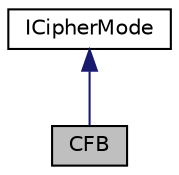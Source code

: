 digraph "CFB"
{
 // LATEX_PDF_SIZE
  edge [fontname="Helvetica",fontsize="10",labelfontname="Helvetica",labelfontsize="10"];
  node [fontname="Helvetica",fontsize="10",shape=record];
  Node1 [label="CFB",height=0.2,width=0.4,color="black", fillcolor="grey75", style="filled", fontcolor="black",tooltip="CFB: An implementation of a Cipher FeedBack Mode"];
  Node2 -> Node1 [dir="back",color="midnightblue",fontsize="10",style="solid",fontname="Helvetica"];
  Node2 [label="ICipherMode",height=0.2,width=0.4,color="black", fillcolor="white", style="filled",URL="$class_i_cipher_mode.html",tooltip="The block-cipher standard mode virtual interface class."];
}
